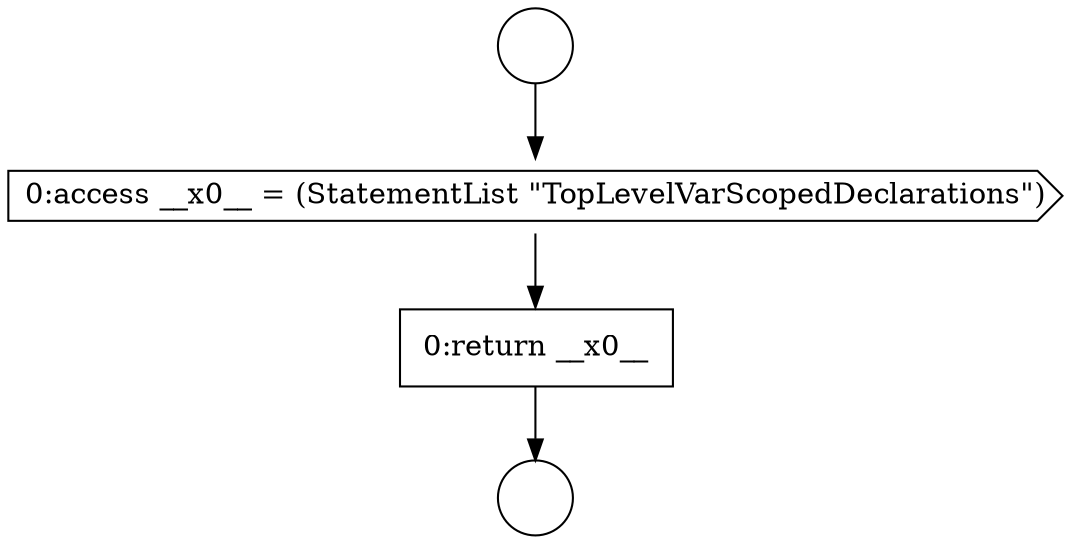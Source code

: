 digraph {
  node7752 [shape=circle label=" " color="black" fillcolor="white" style=filled]
  node7754 [shape=cds, label=<<font color="black">0:access __x0__ = (StatementList &quot;TopLevelVarScopedDeclarations&quot;)</font>> color="black" fillcolor="white" style=filled]
  node7755 [shape=none, margin=0, label=<<font color="black">
    <table border="0" cellborder="1" cellspacing="0" cellpadding="10">
      <tr><td align="left">0:return __x0__</td></tr>
    </table>
  </font>> color="black" fillcolor="white" style=filled]
  node7753 [shape=circle label=" " color="black" fillcolor="white" style=filled]
  node7752 -> node7754 [ color="black"]
  node7754 -> node7755 [ color="black"]
  node7755 -> node7753 [ color="black"]
}
